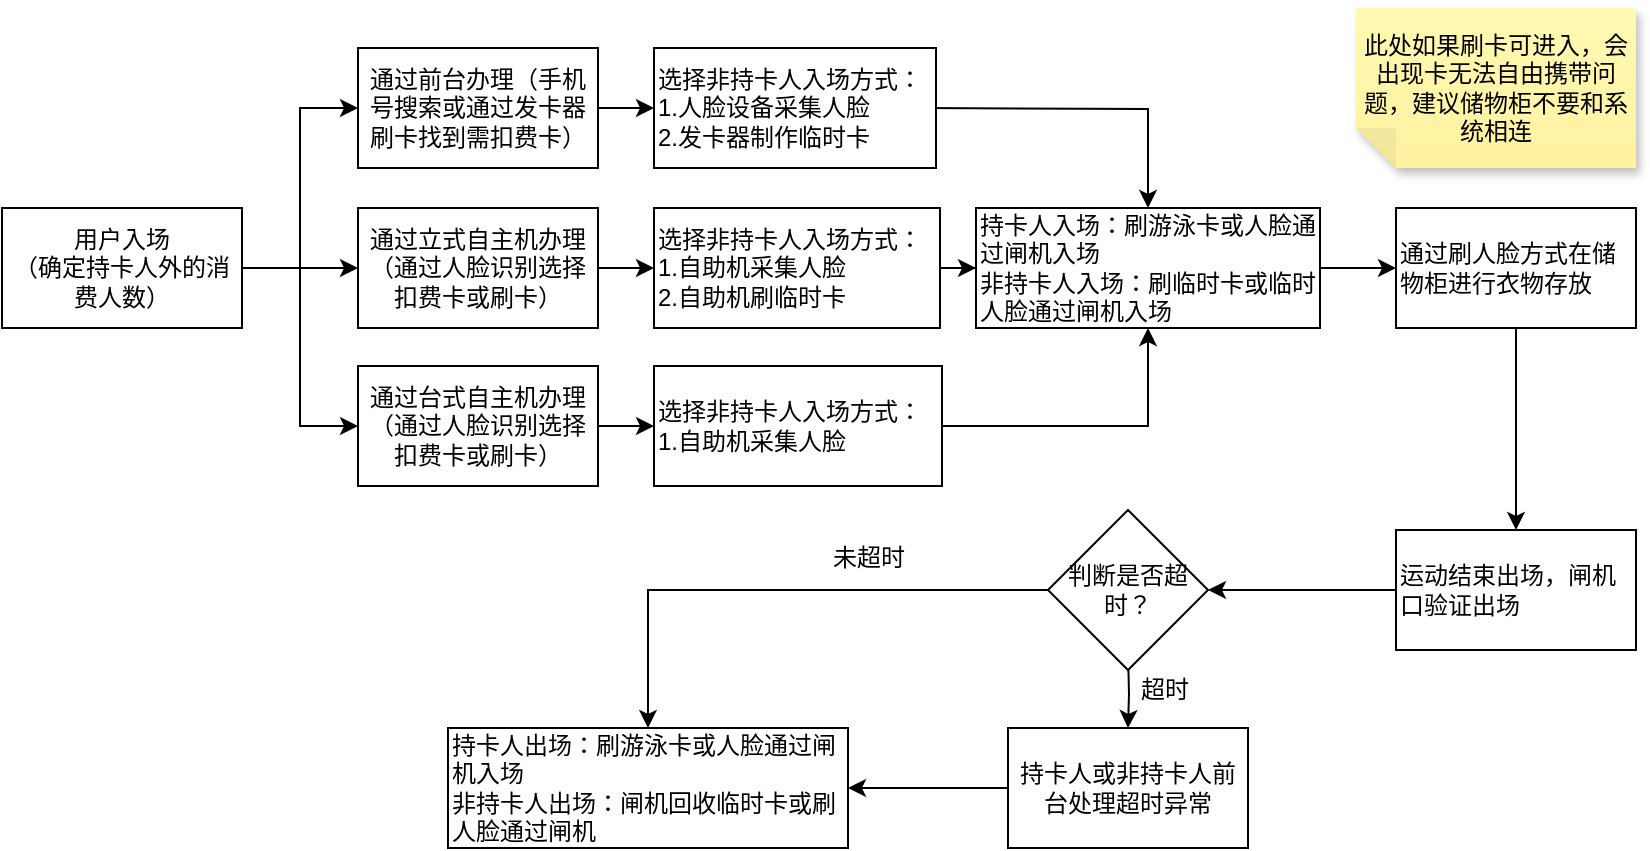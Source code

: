 <mxfile version="21.0.6" type="github">
  <diagram id="C5RBs43oDa-KdzZeNtuy" name="Page-1">
    <mxGraphModel dx="1434" dy="699" grid="1" gridSize="10" guides="1" tooltips="1" connect="1" arrows="1" fold="1" page="1" pageScale="1" pageWidth="827" pageHeight="1169" math="0" shadow="0">
      <root>
        <mxCell id="WIyWlLk6GJQsqaUBKTNV-0" />
        <mxCell id="WIyWlLk6GJQsqaUBKTNV-1" parent="WIyWlLk6GJQsqaUBKTNV-0" />
        <mxCell id="iTxTnmrPjzGDXyez09_j-1" value="" style="edgeStyle=orthogonalEdgeStyle;rounded=0;orthogonalLoop=1;jettySize=auto;html=1;entryX=0;entryY=0.5;entryDx=0;entryDy=0;" edge="1" parent="WIyWlLk6GJQsqaUBKTNV-1" source="iTxTnmrPjzGDXyez09_j-3" target="iTxTnmrPjzGDXyez09_j-5">
          <mxGeometry relative="1" as="geometry" />
        </mxCell>
        <mxCell id="iTxTnmrPjzGDXyez09_j-2" value="" style="edgeStyle=orthogonalEdgeStyle;rounded=0;orthogonalLoop=1;jettySize=auto;html=1;entryX=0;entryY=0.5;entryDx=0;entryDy=0;" edge="1" parent="WIyWlLk6GJQsqaUBKTNV-1" source="iTxTnmrPjzGDXyez09_j-3" target="iTxTnmrPjzGDXyez09_j-9">
          <mxGeometry relative="1" as="geometry" />
        </mxCell>
        <mxCell id="iTxTnmrPjzGDXyez09_j-29" value="" style="edgeStyle=orthogonalEdgeStyle;rounded=0;orthogonalLoop=1;jettySize=auto;html=1;entryX=0;entryY=0.5;entryDx=0;entryDy=0;" edge="1" parent="WIyWlLk6GJQsqaUBKTNV-1" source="iTxTnmrPjzGDXyez09_j-3" target="iTxTnmrPjzGDXyez09_j-28">
          <mxGeometry relative="1" as="geometry" />
        </mxCell>
        <mxCell id="iTxTnmrPjzGDXyez09_j-3" value="用户入场&lt;br&gt;（确定持卡人外的消费人数）" style="rounded=0;whiteSpace=wrap;html=1;" vertex="1" parent="WIyWlLk6GJQsqaUBKTNV-1">
          <mxGeometry x="20" y="310" width="120" height="60" as="geometry" />
        </mxCell>
        <mxCell id="iTxTnmrPjzGDXyez09_j-58" value="" style="edgeStyle=orthogonalEdgeStyle;rounded=0;orthogonalLoop=1;jettySize=auto;html=1;" edge="1" parent="WIyWlLk6GJQsqaUBKTNV-1" source="iTxTnmrPjzGDXyez09_j-5" target="iTxTnmrPjzGDXyez09_j-57">
          <mxGeometry relative="1" as="geometry" />
        </mxCell>
        <mxCell id="iTxTnmrPjzGDXyez09_j-5" value="通过立式自主机办理（通过人脸识别选择扣费卡或刷卡）" style="whiteSpace=wrap;html=1;rounded=0;" vertex="1" parent="WIyWlLk6GJQsqaUBKTNV-1">
          <mxGeometry x="198" y="310" width="120" height="60" as="geometry" />
        </mxCell>
        <mxCell id="iTxTnmrPjzGDXyez09_j-56" value="" style="edgeStyle=orthogonalEdgeStyle;rounded=0;orthogonalLoop=1;jettySize=auto;html=1;" edge="1" parent="WIyWlLk6GJQsqaUBKTNV-1" source="iTxTnmrPjzGDXyez09_j-9" target="iTxTnmrPjzGDXyez09_j-55">
          <mxGeometry relative="1" as="geometry" />
        </mxCell>
        <mxCell id="iTxTnmrPjzGDXyez09_j-9" value="通过前台办理（手机号搜索或通过发卡器刷卡找到需扣费卡）" style="whiteSpace=wrap;html=1;rounded=0;" vertex="1" parent="WIyWlLk6GJQsqaUBKTNV-1">
          <mxGeometry x="198" y="230" width="120" height="60" as="geometry" />
        </mxCell>
        <mxCell id="iTxTnmrPjzGDXyez09_j-60" value="" style="edgeStyle=orthogonalEdgeStyle;rounded=0;orthogonalLoop=1;jettySize=auto;html=1;" edge="1" parent="WIyWlLk6GJQsqaUBKTNV-1" source="iTxTnmrPjzGDXyez09_j-28" target="iTxTnmrPjzGDXyez09_j-59">
          <mxGeometry relative="1" as="geometry" />
        </mxCell>
        <mxCell id="iTxTnmrPjzGDXyez09_j-28" value="通过台式自主机办理（通过人脸识别选择扣费卡或刷卡）" style="whiteSpace=wrap;html=1;rounded=0;" vertex="1" parent="WIyWlLk6GJQsqaUBKTNV-1">
          <mxGeometry x="198" y="389" width="120" height="60" as="geometry" />
        </mxCell>
        <mxCell id="iTxTnmrPjzGDXyez09_j-64" style="edgeStyle=orthogonalEdgeStyle;rounded=0;orthogonalLoop=1;jettySize=auto;html=1;entryX=0.5;entryY=0;entryDx=0;entryDy=0;" edge="1" parent="WIyWlLk6GJQsqaUBKTNV-1" target="iTxTnmrPjzGDXyez09_j-62">
          <mxGeometry relative="1" as="geometry">
            <mxPoint x="479" y="260" as="sourcePoint" />
          </mxGeometry>
        </mxCell>
        <mxCell id="iTxTnmrPjzGDXyez09_j-55" value="&lt;div style=&quot;&quot;&gt;&lt;span style=&quot;background-color: initial;&quot;&gt;选择非持卡人入场方式：&lt;/span&gt;&lt;/div&gt;1.人脸设备采集人脸&lt;br&gt;2.发卡器制作临时卡" style="whiteSpace=wrap;html=1;rounded=0;align=left;" vertex="1" parent="WIyWlLk6GJQsqaUBKTNV-1">
          <mxGeometry x="346" y="230" width="141" height="60" as="geometry" />
        </mxCell>
        <mxCell id="iTxTnmrPjzGDXyez09_j-63" value="" style="edgeStyle=orthogonalEdgeStyle;rounded=0;orthogonalLoop=1;jettySize=auto;html=1;" edge="1" parent="WIyWlLk6GJQsqaUBKTNV-1" source="iTxTnmrPjzGDXyez09_j-57" target="iTxTnmrPjzGDXyez09_j-62">
          <mxGeometry relative="1" as="geometry" />
        </mxCell>
        <mxCell id="iTxTnmrPjzGDXyez09_j-57" value="&lt;div style=&quot;border-color: var(--border-color);&quot;&gt;选择非持卡人入场方式：&lt;/div&gt;&lt;span style=&quot;&quot;&gt;1.自助机采集人脸&lt;/span&gt;&lt;br style=&quot;border-color: var(--border-color);&quot;&gt;&lt;span style=&quot;&quot;&gt;2.自助机刷临时卡&lt;/span&gt;" style="whiteSpace=wrap;html=1;rounded=0;align=left;" vertex="1" parent="WIyWlLk6GJQsqaUBKTNV-1">
          <mxGeometry x="346" y="310" width="143" height="60" as="geometry" />
        </mxCell>
        <mxCell id="iTxTnmrPjzGDXyez09_j-65" style="edgeStyle=orthogonalEdgeStyle;rounded=0;orthogonalLoop=1;jettySize=auto;html=1;exitX=1;exitY=0.5;exitDx=0;exitDy=0;entryX=0.5;entryY=1;entryDx=0;entryDy=0;" edge="1" parent="WIyWlLk6GJQsqaUBKTNV-1" source="iTxTnmrPjzGDXyez09_j-59" target="iTxTnmrPjzGDXyez09_j-62">
          <mxGeometry relative="1" as="geometry" />
        </mxCell>
        <mxCell id="iTxTnmrPjzGDXyez09_j-59" value="&lt;div style=&quot;border-color: var(--border-color);&quot;&gt;选择非持卡人入场方式：&lt;/div&gt;&lt;span style=&quot;&quot;&gt;1.自助机采集人脸&lt;/span&gt;" style="whiteSpace=wrap;html=1;rounded=0;align=left;" vertex="1" parent="WIyWlLk6GJQsqaUBKTNV-1">
          <mxGeometry x="346" y="389" width="144" height="60" as="geometry" />
        </mxCell>
        <mxCell id="iTxTnmrPjzGDXyez09_j-67" value="" style="edgeStyle=orthogonalEdgeStyle;rounded=0;orthogonalLoop=1;jettySize=auto;html=1;" edge="1" parent="WIyWlLk6GJQsqaUBKTNV-1" source="iTxTnmrPjzGDXyez09_j-62" target="iTxTnmrPjzGDXyez09_j-66">
          <mxGeometry relative="1" as="geometry" />
        </mxCell>
        <mxCell id="iTxTnmrPjzGDXyez09_j-62" value="&lt;div style=&quot;&quot;&gt;&lt;span style=&quot;background-color: initial;&quot;&gt;持卡人入场：刷游泳卡或人脸通过闸机入场&lt;/span&gt;&lt;/div&gt;&lt;div style=&quot;&quot;&gt;&lt;span style=&quot;background-color: initial;&quot;&gt;非持卡人入场：刷临时卡或临时人脸通过闸机入场&lt;/span&gt;&lt;/div&gt;" style="whiteSpace=wrap;html=1;rounded=0;align=left;" vertex="1" parent="WIyWlLk6GJQsqaUBKTNV-1">
          <mxGeometry x="507" y="310" width="172" height="60" as="geometry" />
        </mxCell>
        <mxCell id="iTxTnmrPjzGDXyez09_j-72" value="" style="edgeStyle=orthogonalEdgeStyle;rounded=0;orthogonalLoop=1;jettySize=auto;html=1;" edge="1" parent="WIyWlLk6GJQsqaUBKTNV-1" source="iTxTnmrPjzGDXyez09_j-66" target="iTxTnmrPjzGDXyez09_j-71">
          <mxGeometry relative="1" as="geometry" />
        </mxCell>
        <mxCell id="iTxTnmrPjzGDXyez09_j-66" value="通过刷人脸方式在储物柜进行衣物存放" style="whiteSpace=wrap;html=1;align=left;rounded=0;" vertex="1" parent="WIyWlLk6GJQsqaUBKTNV-1">
          <mxGeometry x="717" y="310" width="120" height="60" as="geometry" />
        </mxCell>
        <mxCell id="iTxTnmrPjzGDXyez09_j-68" value="此处如果刷卡可进入，会出现卡无法自由携带问题，建议储物柜不要和系统相连" style="shape=note;whiteSpace=wrap;html=1;backgroundOutline=1;fontColor=#000000;darkOpacity=0.05;fillColor=#FFF9B2;strokeColor=none;fillStyle=solid;direction=west;gradientDirection=north;gradientColor=#FFF2A1;shadow=1;size=20;pointerEvents=1;" vertex="1" parent="WIyWlLk6GJQsqaUBKTNV-1">
          <mxGeometry x="697" y="210" width="140" height="80" as="geometry" />
        </mxCell>
        <mxCell id="iTxTnmrPjzGDXyez09_j-91" style="edgeStyle=orthogonalEdgeStyle;rounded=0;orthogonalLoop=1;jettySize=auto;html=1;exitX=0;exitY=0.5;exitDx=0;exitDy=0;" edge="1" parent="WIyWlLk6GJQsqaUBKTNV-1" source="iTxTnmrPjzGDXyez09_j-71" target="iTxTnmrPjzGDXyez09_j-85">
          <mxGeometry relative="1" as="geometry" />
        </mxCell>
        <mxCell id="iTxTnmrPjzGDXyez09_j-71" value="运动结束出场，闸机口验证出场" style="whiteSpace=wrap;html=1;align=left;rounded=0;" vertex="1" parent="WIyWlLk6GJQsqaUBKTNV-1">
          <mxGeometry x="717" y="471" width="120" height="60" as="geometry" />
        </mxCell>
        <mxCell id="iTxTnmrPjzGDXyez09_j-83" value="" style="edgeStyle=orthogonalEdgeStyle;rounded=0;orthogonalLoop=1;jettySize=auto;html=1;" edge="1" parent="WIyWlLk6GJQsqaUBKTNV-1" target="iTxTnmrPjzGDXyez09_j-87">
          <mxGeometry relative="1" as="geometry">
            <mxPoint x="583" y="532" as="sourcePoint" />
          </mxGeometry>
        </mxCell>
        <mxCell id="iTxTnmrPjzGDXyez09_j-84" style="edgeStyle=orthogonalEdgeStyle;rounded=0;orthogonalLoop=1;jettySize=auto;html=1;exitX=0;exitY=0.5;exitDx=0;exitDy=0;" edge="1" parent="WIyWlLk6GJQsqaUBKTNV-1" source="iTxTnmrPjzGDXyez09_j-85" target="iTxTnmrPjzGDXyez09_j-89">
          <mxGeometry relative="1" as="geometry" />
        </mxCell>
        <mxCell id="iTxTnmrPjzGDXyez09_j-85" value="判断是否超时？" style="rhombus;whiteSpace=wrap;html=1;rounded=0;" vertex="1" parent="WIyWlLk6GJQsqaUBKTNV-1">
          <mxGeometry x="543" y="461" width="80" height="80" as="geometry" />
        </mxCell>
        <mxCell id="iTxTnmrPjzGDXyez09_j-86" value="" style="edgeStyle=orthogonalEdgeStyle;rounded=0;orthogonalLoop=1;jettySize=auto;html=1;" edge="1" parent="WIyWlLk6GJQsqaUBKTNV-1" source="iTxTnmrPjzGDXyez09_j-87" target="iTxTnmrPjzGDXyez09_j-89">
          <mxGeometry relative="1" as="geometry" />
        </mxCell>
        <mxCell id="iTxTnmrPjzGDXyez09_j-87" value="持卡人或非持卡人前台处理超时异常" style="whiteSpace=wrap;html=1;rounded=0;" vertex="1" parent="WIyWlLk6GJQsqaUBKTNV-1">
          <mxGeometry x="523" y="570" width="120" height="60" as="geometry" />
        </mxCell>
        <mxCell id="iTxTnmrPjzGDXyez09_j-88" value="超时" style="text;html=1;align=center;verticalAlign=middle;resizable=0;points=[];autosize=1;strokeColor=none;fillColor=none;" vertex="1" parent="WIyWlLk6GJQsqaUBKTNV-1">
          <mxGeometry x="576" y="536" width="50" height="30" as="geometry" />
        </mxCell>
        <mxCell id="iTxTnmrPjzGDXyez09_j-89" value="持卡人出场：刷游泳卡或人脸通过闸机入场&lt;br style=&quot;border-color: var(--border-color);&quot;&gt;&lt;span style=&quot;&quot;&gt;非持卡人出场：闸机回收临时卡或刷人脸通过闸机&lt;/span&gt;" style="whiteSpace=wrap;html=1;rounded=0;align=left;" vertex="1" parent="WIyWlLk6GJQsqaUBKTNV-1">
          <mxGeometry x="243" y="570" width="200" height="60" as="geometry" />
        </mxCell>
        <mxCell id="iTxTnmrPjzGDXyez09_j-90" value="未超时" style="text;html=1;align=center;verticalAlign=middle;resizable=0;points=[];autosize=1;strokeColor=none;fillColor=none;" vertex="1" parent="WIyWlLk6GJQsqaUBKTNV-1">
          <mxGeometry x="423" y="470" width="60" height="30" as="geometry" />
        </mxCell>
      </root>
    </mxGraphModel>
  </diagram>
</mxfile>
